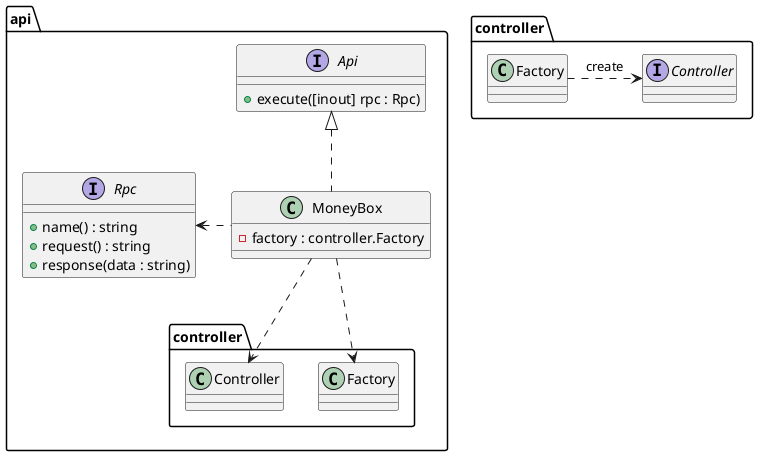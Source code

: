 @startuml
namespace api {
    interface Rpc {
        + name() : string
        + request() : string
        + response(data : string)
    }
    interface Api {
        + execute([inout] rpc : Rpc)
    }
    class MoneyBox {
        - factory : controller.Factory
    }

    Api <|.. MoneyBox
    Rpc <. MoneyBox
    MoneyBox ..> controller.Controller
    MoneyBox ..> controller.Factory
}
namespace controller {
    interface Controller
    class Factory

    Factory .> Controller : create
}
@enduml